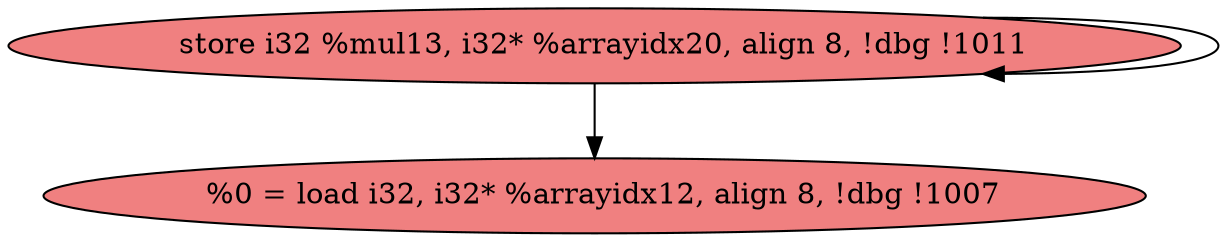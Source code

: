 
digraph G {


node31 [fillcolor=lightcoral,label="  %0 = load i32, i32* %arrayidx12, align 8, !dbg !1007",shape=ellipse,style=filled ]
node30 [fillcolor=lightcoral,label="  store i32 %mul13, i32* %arrayidx20, align 8, !dbg !1011",shape=ellipse,style=filled ]

node30->node30 [ ]
node30->node31 [ ]


}
